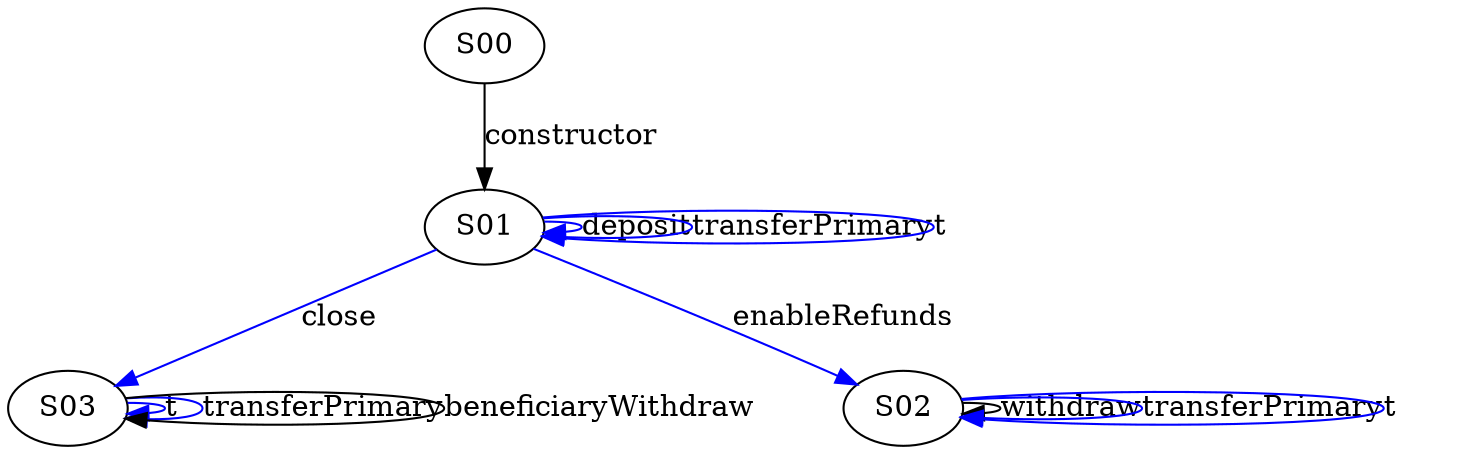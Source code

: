 digraph {

S01->S01 [label="deposit", style="", color="blue"]
S03->S03 [label="t", style="", color="blue"]
S01->S01 [label="transferPrimary", style="", color="blue"]
S01->S01 [label="t", style="", color="blue"]
S02->S02 [label="withdraw", style="", color="black"]
S02->S02 [label="transferPrimary", style="", color="blue"]
S00->S01 [label="constructor", style="", color="black"]
S01->S02 [label="enableRefunds", style="", color="blue"]
S01->S03 [label="close", style="", color="blue"]
S03->S03 [label="transferPrimary", style="", color="blue"]
S02->S02 [label="t", style="", color="blue"]
S03->S03 [label="beneficiaryWithdraw", style="", color="black"]
}